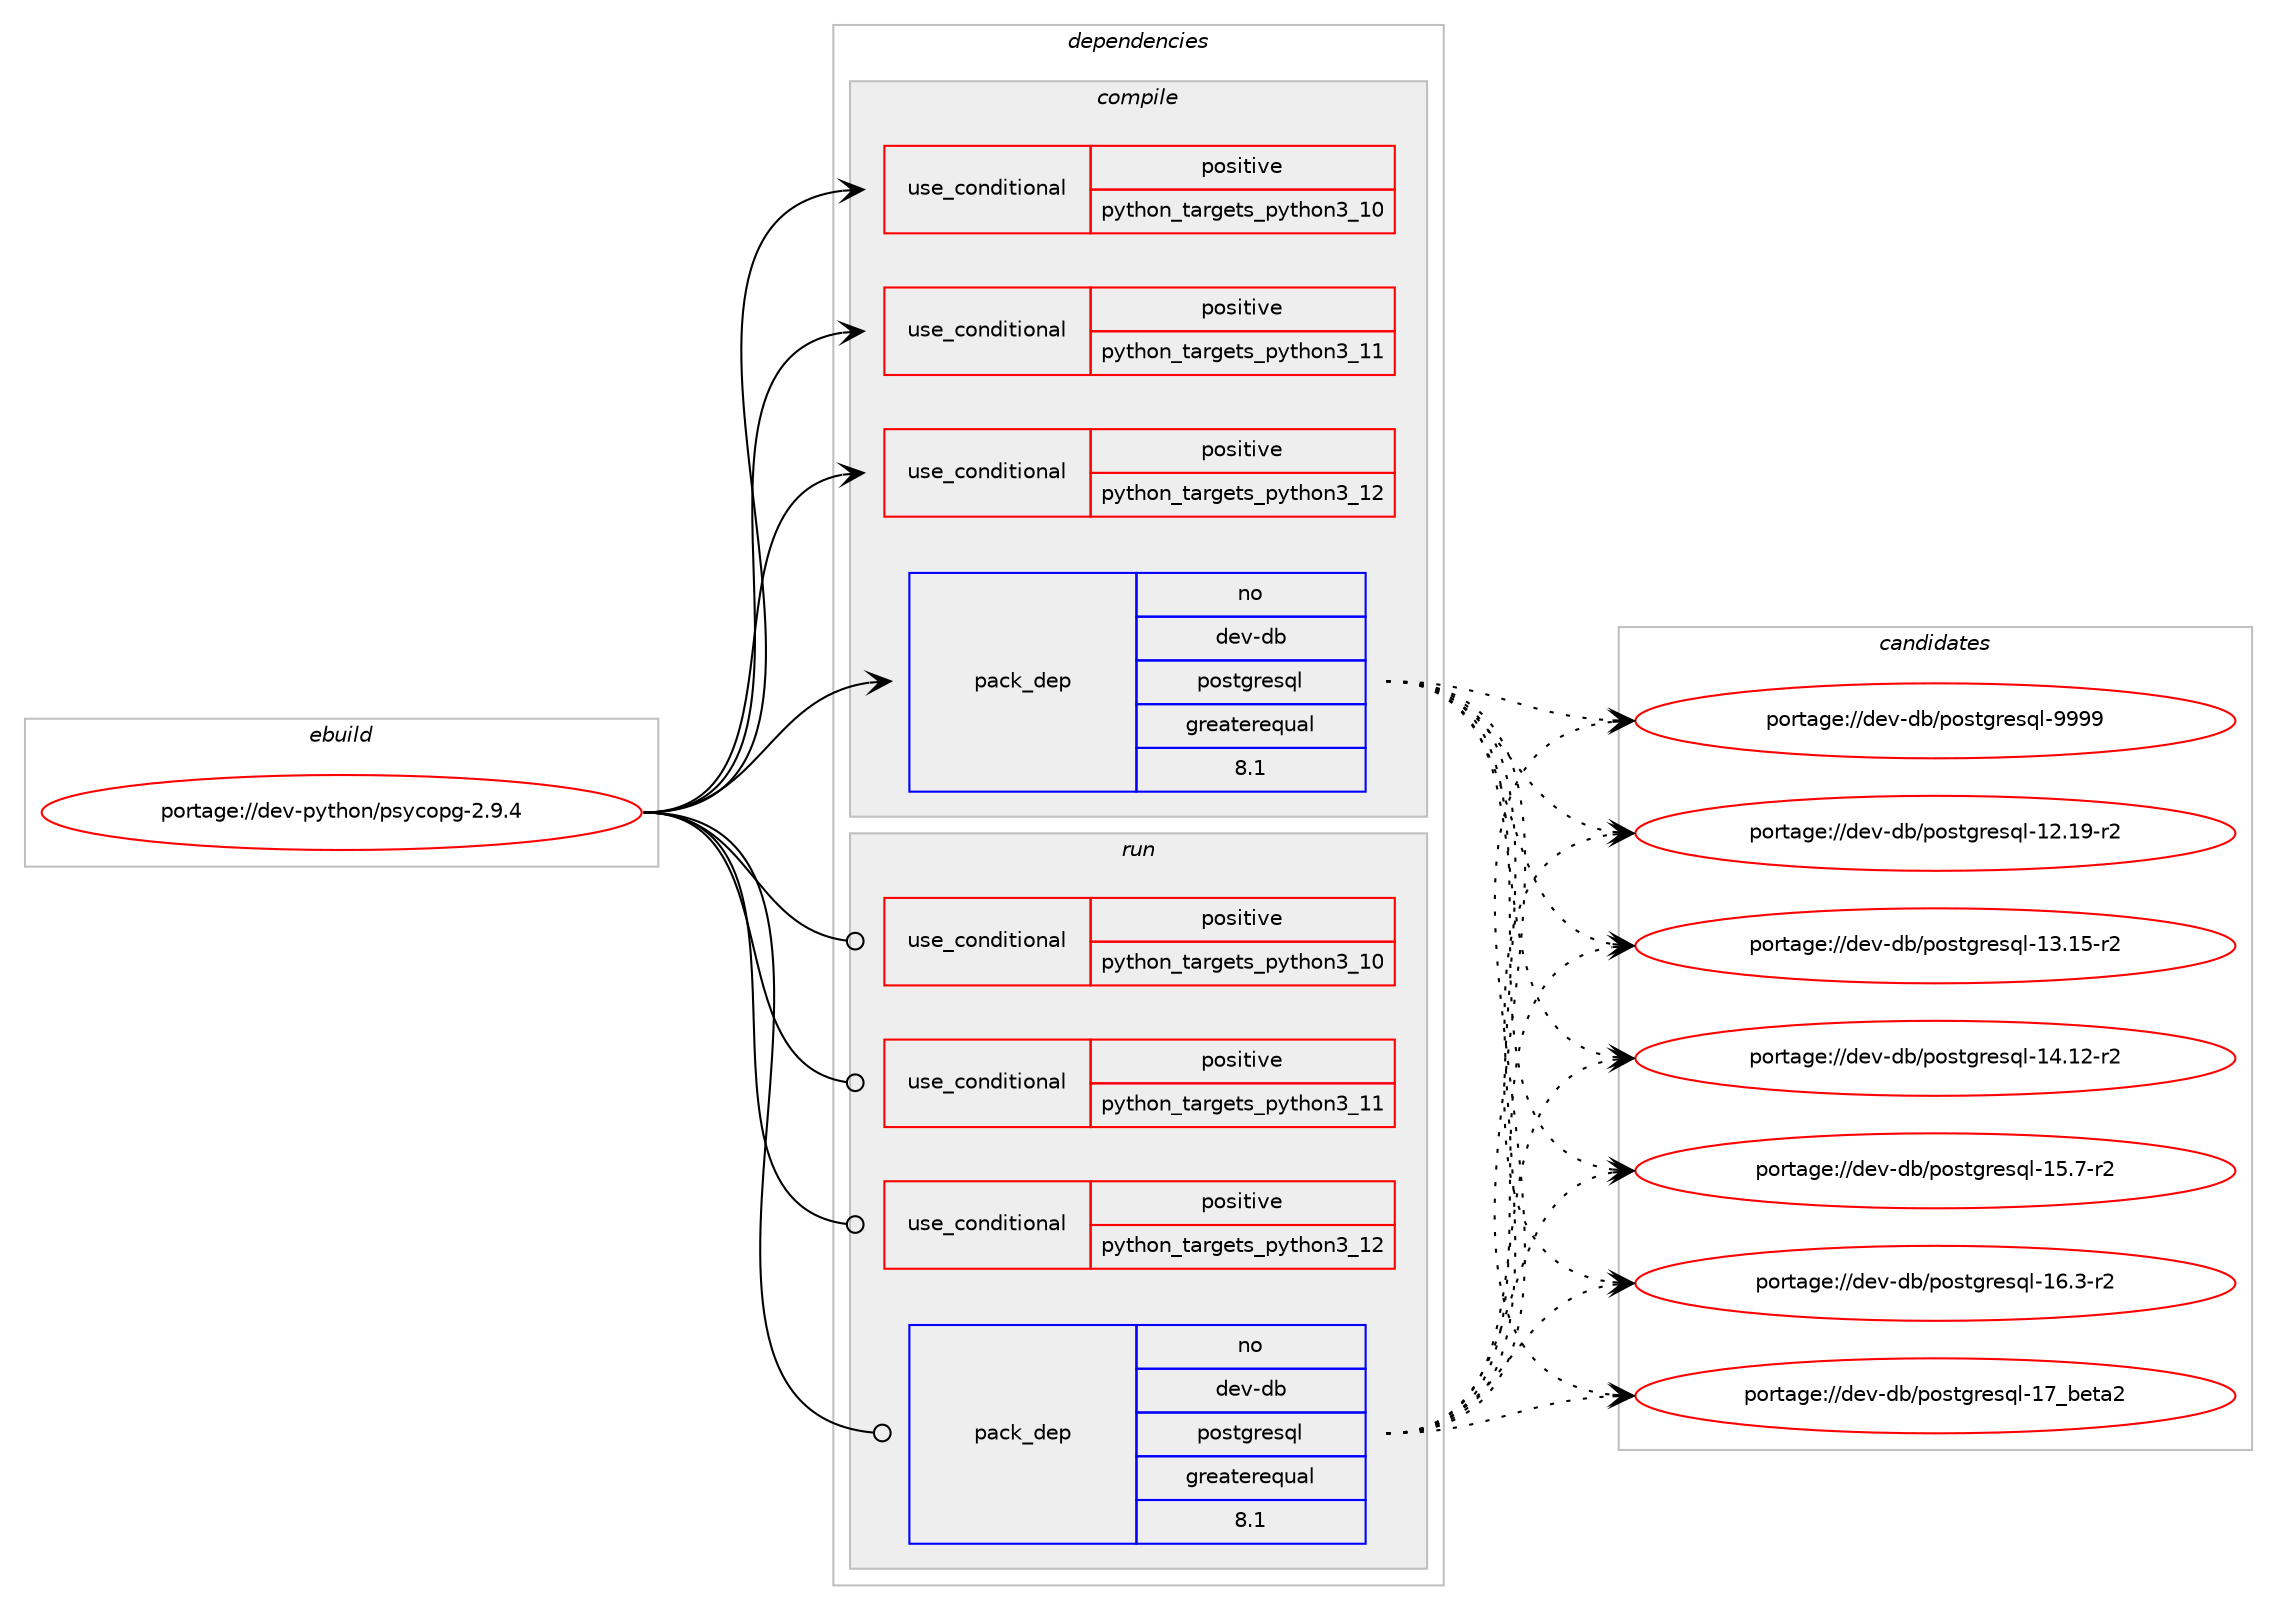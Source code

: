 digraph prolog {

# *************
# Graph options
# *************

newrank=true;
concentrate=true;
compound=true;
graph [rankdir=LR,fontname=Helvetica,fontsize=10,ranksep=1.5];#, ranksep=2.5, nodesep=0.2];
edge  [arrowhead=vee];
node  [fontname=Helvetica,fontsize=10];

# **********
# The ebuild
# **********

subgraph cluster_leftcol {
color=gray;
rank=same;
label=<<i>ebuild</i>>;
id [label="portage://dev-python/psycopg-2.9.4", color=red, width=4, href="../dev-python/psycopg-2.9.4.svg"];
}

# ****************
# The dependencies
# ****************

subgraph cluster_midcol {
color=gray;
label=<<i>dependencies</i>>;
subgraph cluster_compile {
fillcolor="#eeeeee";
style=filled;
label=<<i>compile</i>>;
subgraph cond35294 {
dependency78012 [label=<<TABLE BORDER="0" CELLBORDER="1" CELLSPACING="0" CELLPADDING="4"><TR><TD ROWSPAN="3" CELLPADDING="10">use_conditional</TD></TR><TR><TD>positive</TD></TR><TR><TD>python_targets_python3_10</TD></TR></TABLE>>, shape=none, color=red];
# *** BEGIN UNKNOWN DEPENDENCY TYPE (TODO) ***
# dependency78012 -> package_dependency(portage://dev-python/psycopg-2.9.4,install,no,dev-lang,python,none,[,,],[slot(3.10)],[])
# *** END UNKNOWN DEPENDENCY TYPE (TODO) ***

}
id:e -> dependency78012:w [weight=20,style="solid",arrowhead="vee"];
subgraph cond35295 {
dependency78013 [label=<<TABLE BORDER="0" CELLBORDER="1" CELLSPACING="0" CELLPADDING="4"><TR><TD ROWSPAN="3" CELLPADDING="10">use_conditional</TD></TR><TR><TD>positive</TD></TR><TR><TD>python_targets_python3_11</TD></TR></TABLE>>, shape=none, color=red];
# *** BEGIN UNKNOWN DEPENDENCY TYPE (TODO) ***
# dependency78013 -> package_dependency(portage://dev-python/psycopg-2.9.4,install,no,dev-lang,python,none,[,,],[slot(3.11)],[])
# *** END UNKNOWN DEPENDENCY TYPE (TODO) ***

}
id:e -> dependency78013:w [weight=20,style="solid",arrowhead="vee"];
subgraph cond35296 {
dependency78014 [label=<<TABLE BORDER="0" CELLBORDER="1" CELLSPACING="0" CELLPADDING="4"><TR><TD ROWSPAN="3" CELLPADDING="10">use_conditional</TD></TR><TR><TD>positive</TD></TR><TR><TD>python_targets_python3_12</TD></TR></TABLE>>, shape=none, color=red];
# *** BEGIN UNKNOWN DEPENDENCY TYPE (TODO) ***
# dependency78014 -> package_dependency(portage://dev-python/psycopg-2.9.4,install,no,dev-lang,python,none,[,,],[slot(3.12)],[])
# *** END UNKNOWN DEPENDENCY TYPE (TODO) ***

}
id:e -> dependency78014:w [weight=20,style="solid",arrowhead="vee"];
subgraph pack41501 {
dependency78015 [label=<<TABLE BORDER="0" CELLBORDER="1" CELLSPACING="0" CELLPADDING="4" WIDTH="220"><TR><TD ROWSPAN="6" CELLPADDING="30">pack_dep</TD></TR><TR><TD WIDTH="110">no</TD></TR><TR><TD>dev-db</TD></TR><TR><TD>postgresql</TD></TR><TR><TD>greaterequal</TD></TR><TR><TD>8.1</TD></TR></TABLE>>, shape=none, color=blue];
}
id:e -> dependency78015:w [weight=20,style="solid",arrowhead="vee"];
}
subgraph cluster_compileandrun {
fillcolor="#eeeeee";
style=filled;
label=<<i>compile and run</i>>;
}
subgraph cluster_run {
fillcolor="#eeeeee";
style=filled;
label=<<i>run</i>>;
subgraph cond35297 {
dependency78016 [label=<<TABLE BORDER="0" CELLBORDER="1" CELLSPACING="0" CELLPADDING="4"><TR><TD ROWSPAN="3" CELLPADDING="10">use_conditional</TD></TR><TR><TD>positive</TD></TR><TR><TD>python_targets_python3_10</TD></TR></TABLE>>, shape=none, color=red];
# *** BEGIN UNKNOWN DEPENDENCY TYPE (TODO) ***
# dependency78016 -> package_dependency(portage://dev-python/psycopg-2.9.4,run,no,dev-lang,python,none,[,,],[slot(3.10)],[])
# *** END UNKNOWN DEPENDENCY TYPE (TODO) ***

}
id:e -> dependency78016:w [weight=20,style="solid",arrowhead="odot"];
subgraph cond35298 {
dependency78017 [label=<<TABLE BORDER="0" CELLBORDER="1" CELLSPACING="0" CELLPADDING="4"><TR><TD ROWSPAN="3" CELLPADDING="10">use_conditional</TD></TR><TR><TD>positive</TD></TR><TR><TD>python_targets_python3_11</TD></TR></TABLE>>, shape=none, color=red];
# *** BEGIN UNKNOWN DEPENDENCY TYPE (TODO) ***
# dependency78017 -> package_dependency(portage://dev-python/psycopg-2.9.4,run,no,dev-lang,python,none,[,,],[slot(3.11)],[])
# *** END UNKNOWN DEPENDENCY TYPE (TODO) ***

}
id:e -> dependency78017:w [weight=20,style="solid",arrowhead="odot"];
subgraph cond35299 {
dependency78018 [label=<<TABLE BORDER="0" CELLBORDER="1" CELLSPACING="0" CELLPADDING="4"><TR><TD ROWSPAN="3" CELLPADDING="10">use_conditional</TD></TR><TR><TD>positive</TD></TR><TR><TD>python_targets_python3_12</TD></TR></TABLE>>, shape=none, color=red];
# *** BEGIN UNKNOWN DEPENDENCY TYPE (TODO) ***
# dependency78018 -> package_dependency(portage://dev-python/psycopg-2.9.4,run,no,dev-lang,python,none,[,,],[slot(3.12)],[])
# *** END UNKNOWN DEPENDENCY TYPE (TODO) ***

}
id:e -> dependency78018:w [weight=20,style="solid",arrowhead="odot"];
subgraph pack41502 {
dependency78019 [label=<<TABLE BORDER="0" CELLBORDER="1" CELLSPACING="0" CELLPADDING="4" WIDTH="220"><TR><TD ROWSPAN="6" CELLPADDING="30">pack_dep</TD></TR><TR><TD WIDTH="110">no</TD></TR><TR><TD>dev-db</TD></TR><TR><TD>postgresql</TD></TR><TR><TD>greaterequal</TD></TR><TR><TD>8.1</TD></TR></TABLE>>, shape=none, color=blue];
}
id:e -> dependency78019:w [weight=20,style="solid",arrowhead="odot"];
}
}

# **************
# The candidates
# **************

subgraph cluster_choices {
rank=same;
color=gray;
label=<<i>candidates</i>>;

subgraph choice41501 {
color=black;
nodesep=1;
choice1001011184510098471121111151161031141011151131084549504649574511450 [label="portage://dev-db/postgresql-12.19-r2", color=red, width=4,href="../dev-db/postgresql-12.19-r2.svg"];
choice1001011184510098471121111151161031141011151131084549514649534511450 [label="portage://dev-db/postgresql-13.15-r2", color=red, width=4,href="../dev-db/postgresql-13.15-r2.svg"];
choice1001011184510098471121111151161031141011151131084549524649504511450 [label="portage://dev-db/postgresql-14.12-r2", color=red, width=4,href="../dev-db/postgresql-14.12-r2.svg"];
choice10010111845100984711211111511610311410111511310845495346554511450 [label="portage://dev-db/postgresql-15.7-r2", color=red, width=4,href="../dev-db/postgresql-15.7-r2.svg"];
choice10010111845100984711211111511610311410111511310845495446514511450 [label="portage://dev-db/postgresql-16.3-r2", color=red, width=4,href="../dev-db/postgresql-16.3-r2.svg"];
choice10010111845100984711211111511610311410111511310845495595981011169750 [label="portage://dev-db/postgresql-17_beta2", color=red, width=4,href="../dev-db/postgresql-17_beta2.svg"];
choice1001011184510098471121111151161031141011151131084557575757 [label="portage://dev-db/postgresql-9999", color=red, width=4,href="../dev-db/postgresql-9999.svg"];
dependency78015:e -> choice1001011184510098471121111151161031141011151131084549504649574511450:w [style=dotted,weight="100"];
dependency78015:e -> choice1001011184510098471121111151161031141011151131084549514649534511450:w [style=dotted,weight="100"];
dependency78015:e -> choice1001011184510098471121111151161031141011151131084549524649504511450:w [style=dotted,weight="100"];
dependency78015:e -> choice10010111845100984711211111511610311410111511310845495346554511450:w [style=dotted,weight="100"];
dependency78015:e -> choice10010111845100984711211111511610311410111511310845495446514511450:w [style=dotted,weight="100"];
dependency78015:e -> choice10010111845100984711211111511610311410111511310845495595981011169750:w [style=dotted,weight="100"];
dependency78015:e -> choice1001011184510098471121111151161031141011151131084557575757:w [style=dotted,weight="100"];
}
subgraph choice41502 {
color=black;
nodesep=1;
choice1001011184510098471121111151161031141011151131084549504649574511450 [label="portage://dev-db/postgresql-12.19-r2", color=red, width=4,href="../dev-db/postgresql-12.19-r2.svg"];
choice1001011184510098471121111151161031141011151131084549514649534511450 [label="portage://dev-db/postgresql-13.15-r2", color=red, width=4,href="../dev-db/postgresql-13.15-r2.svg"];
choice1001011184510098471121111151161031141011151131084549524649504511450 [label="portage://dev-db/postgresql-14.12-r2", color=red, width=4,href="../dev-db/postgresql-14.12-r2.svg"];
choice10010111845100984711211111511610311410111511310845495346554511450 [label="portage://dev-db/postgresql-15.7-r2", color=red, width=4,href="../dev-db/postgresql-15.7-r2.svg"];
choice10010111845100984711211111511610311410111511310845495446514511450 [label="portage://dev-db/postgresql-16.3-r2", color=red, width=4,href="../dev-db/postgresql-16.3-r2.svg"];
choice10010111845100984711211111511610311410111511310845495595981011169750 [label="portage://dev-db/postgresql-17_beta2", color=red, width=4,href="../dev-db/postgresql-17_beta2.svg"];
choice1001011184510098471121111151161031141011151131084557575757 [label="portage://dev-db/postgresql-9999", color=red, width=4,href="../dev-db/postgresql-9999.svg"];
dependency78019:e -> choice1001011184510098471121111151161031141011151131084549504649574511450:w [style=dotted,weight="100"];
dependency78019:e -> choice1001011184510098471121111151161031141011151131084549514649534511450:w [style=dotted,weight="100"];
dependency78019:e -> choice1001011184510098471121111151161031141011151131084549524649504511450:w [style=dotted,weight="100"];
dependency78019:e -> choice10010111845100984711211111511610311410111511310845495346554511450:w [style=dotted,weight="100"];
dependency78019:e -> choice10010111845100984711211111511610311410111511310845495446514511450:w [style=dotted,weight="100"];
dependency78019:e -> choice10010111845100984711211111511610311410111511310845495595981011169750:w [style=dotted,weight="100"];
dependency78019:e -> choice1001011184510098471121111151161031141011151131084557575757:w [style=dotted,weight="100"];
}
}

}

